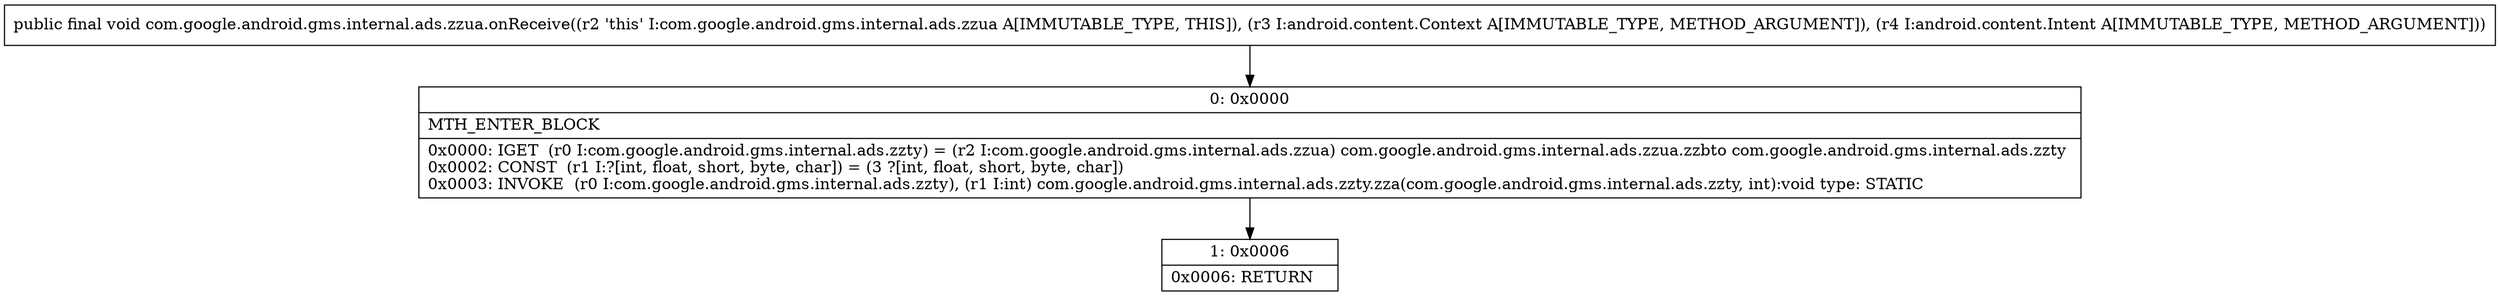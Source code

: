 digraph "CFG forcom.google.android.gms.internal.ads.zzua.onReceive(Landroid\/content\/Context;Landroid\/content\/Intent;)V" {
Node_0 [shape=record,label="{0\:\ 0x0000|MTH_ENTER_BLOCK\l|0x0000: IGET  (r0 I:com.google.android.gms.internal.ads.zzty) = (r2 I:com.google.android.gms.internal.ads.zzua) com.google.android.gms.internal.ads.zzua.zzbto com.google.android.gms.internal.ads.zzty \l0x0002: CONST  (r1 I:?[int, float, short, byte, char]) = (3 ?[int, float, short, byte, char]) \l0x0003: INVOKE  (r0 I:com.google.android.gms.internal.ads.zzty), (r1 I:int) com.google.android.gms.internal.ads.zzty.zza(com.google.android.gms.internal.ads.zzty, int):void type: STATIC \l}"];
Node_1 [shape=record,label="{1\:\ 0x0006|0x0006: RETURN   \l}"];
MethodNode[shape=record,label="{public final void com.google.android.gms.internal.ads.zzua.onReceive((r2 'this' I:com.google.android.gms.internal.ads.zzua A[IMMUTABLE_TYPE, THIS]), (r3 I:android.content.Context A[IMMUTABLE_TYPE, METHOD_ARGUMENT]), (r4 I:android.content.Intent A[IMMUTABLE_TYPE, METHOD_ARGUMENT])) }"];
MethodNode -> Node_0;
Node_0 -> Node_1;
}

